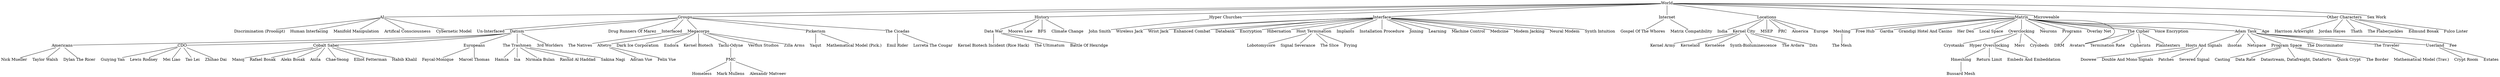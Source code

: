 strict graph {
    overlap=false;
    node [shape=plain];

    "World" -- "AI" -- "Artifical Consciousness";
    "World" -- "AI" -- "Cybernetic Model";
    "World" -- "AI" -- "Discrimination (Proompt)";
    "World" -- "AI" -- "Human Interfacing";
    "World" -- "AI" -- "Manifold Manipulation";
    "World" -- "AI" -- "Manifold Manipulation";
    "World" -- "AI";
    "World" -- "Groups" -- "Datism" -- "3rd Worlders";
    "World" -- "Groups" -- "Datism" -- "Americans" -- "Dylan The Ricer";
    "World" -- "Groups" -- "Datism" -- "Americans" -- "Nick Mueller";
    "World" -- "Groups" -- "Datism" -- "Americans" -- "Taylor Walsh";
    "World" -- "Groups" -- "Datism" -- "Americans";
    "World" -- "Groups" -- "Datism" -- "CDO" -- "Guiying Yan";
    "World" -- "Groups" -- "Datism" -- "CDO" -- "Lewis Rodney";
    "World" -- "Groups" -- "Datism" -- "CDO" -- "Mei Liao";
    "World" -- "Groups" -- "Datism" -- "CDO" -- "Tao Lei";
    "World" -- "Groups" -- "Datism" -- "CDO" -- "Zhihao Dai";
    "World" -- "Groups" -- "Datism" -- "CDO";
    "World" -- "Groups" -- "Datism" -- "Cobalt Saber" -- "Aleks Bosak";
    "World" -- "Groups" -- "Datism" -- "Cobalt Saber" -- "Anita";
    "World" -- "Groups" -- "Datism" -- "Cobalt Saber" -- "Chae-Yeong";
    "World" -- "Groups" -- "Datism" -- "Cobalt Saber" -- "Elliot Fetterman";
    "World" -- "Groups" -- "Datism" -- "Cobalt Saber" -- "Habib Khalil";
    "World" -- "Groups" -- "Datism" -- "Cobalt Saber" -- "Manoj";
    "World" -- "Groups" -- "Datism" -- "Cobalt Saber" -- "Rafael Bosak";
    "World" -- "Groups" -- "Datism" -- "Cobalt Saber";
    "World" -- "Groups" -- "Datism" -- "Europeans" -- "Faycal-Monique";
    "World" -- "Groups" -- "Datism" -- "Europeans" -- "Marcel Thomas";
    "World" -- "Groups" -- "Datism" -- "Europeans";
    "World" -- "Groups" -- "Datism" -- "The Trashmen" -- "Hamza";
    "World" -- "Groups" -- "Datism" -- "The Trashmen" -- "Ina";
    "World" -- "Groups" -- "Datism" -- "The Trashmen" -- "Nirmala Bulan";
    "World" -- "Groups" -- "Datism" -- "The Trashmen" -- "Rashid Al Haddad";
    "World" -- "Groups" -- "Datism" -- "The Trashmen" -- "Sakina Nagi";
    "World" -- "Groups" -- "Datism" -- "The Trashmen";
    "World" -- "Groups" -- "Datism";
    "World" -- "Groups" -- "Drug Runners Of Marez";
    "World" -- "Groups" -- "Interfaced" -- "The Natives";
    "World" -- "Groups" -- "Interfaced";
    "World" -- "Groups" -- "Megacorps" -- "Altetro" -- "Adrian Vue";
    "World" -- "Groups" -- "Megacorps" -- "Altetro" -- "Felix Vue";
    "World" -- "Groups" -- "Megacorps" -- "Altetro";
    "World" -- "Groups" -- "Megacorps" -- "Dark Ice Corporation";
    "World" -- "Groups" -- "Megacorps" -- "Endora";
    "World" -- "Groups" -- "Megacorps" -- "Kernel Biotech";
    "World" -- "Groups" -- "Megacorps" -- "Tachi-Odyne" -- "PMC" -- "Alexandr Matveev";
    "World" -- "Groups" -- "Megacorps" -- "Tachi-Odyne" -- "PMC" -- "Homeless";
    "World" -- "Groups" -- "Megacorps" -- "Tachi-Odyne" -- "PMC" -- "Mark Mullens";
    "World" -- "Groups" -- "Megacorps" -- "Tachi-Odyne" -- "PMC";
    "World" -- "Groups" -- "Megacorps" -- "Tachi-Odyne";
    "World" -- "Groups" -- "Megacorps" -- "Verflux Studios";
    "World" -- "Groups" -- "Megacorps" -- "Zilla Arms";
    "World" -- "Groups" -- "Megacorps";
    "World" -- "Groups" -- "Pickerism" -- "Mathematical Model (Pick.)";
    "World" -- "Groups" -- "Pickerism" -- "Yaqut";
    "World" -- "Groups" -- "Pickerism";
    "World" -- "Groups" -- "The Cicadas";
    "World" -- "Groups" -- "The Cicadas" -- "Lorreta The Cougar";
    "World" -- "Groups" -- "The Cicadas" -- "Emil Rider";
    "World" -- "Groups" -- "Un-Interfaced";
    "World" -- "Groups";
    "World" -- "History" -- "BFS";
    "World" -- "History" -- "Climate Change";
    "World" -- "History" -- "Data War" -- "Battle Of Hexridge";
    "World" -- "History" -- "Data War" -- "Kernel Biotech Incident (Rice Hack)";
    "World" -- "History" -- "Data War" -- "The Ultimatum";
    "World" -- "History" -- "Data War";
    "World" -- "History" -- "Moores Law";
    "World" -- "History";
    "World" -- "Hyper Churches" -- "John Smith";
    "World" -- "Hyper Churches";
    "World" -- "Interface" -- "Enhanced Combat";
    "World" -- "Interface" -- "Databank";
    "World" -- "Interface" -- "Encryption";
    "World" -- "Interface" -- "Hibernation";
    "World" -- "Interface" -- "Host Termination" -- "Frying";
    "World" -- "Interface" -- "Host Termination" -- "Lobotomycore";
    "World" -- "Interface" -- "Host Termination" -- "Signal Severance";
    "World" -- "Interface" -- "Host Termination" -- "The Slice";
    "World" -- "Interface" -- "Host Termination";
    "World" -- "Interface" -- "Implants";
    "World" -- "Interface" -- "Installation Procedure";
    "World" -- "Interface" -- "Joining";
    "World" -- "Interface" -- "Learning";
    "World" -- "Interface" -- "Machine Control";
    "World" -- "Interface" -- "Medicine";
    "World" -- "Interface" -- "Modem Jacking";
    "World" -- "Interface" -- "Neural Modem";
    "World" -- "Interface" -- "Synth Intuition";
    "World" -- "Interface" -- "Wireless Jack";
    "World" -- "Interface" -- "Wrist Jack";
    "World" -- "Interface";
    "World" -- "Internet" -- "Gospel Of The Whores";
    "World" -- "Internet" -- "Matrix Compatibility";
    "World" -- "Internet";
    "World" -- "Locations" -- "America";
    "World" -- "Locations" -- "Europe";
    "World" -- "Locations" -- "India";
    "World" -- "Locations" -- "Kernel City" -- "Dits";
    "World" -- "Locations" -- "Kernel City" -- "Kernel Army";
    "World" -- "Locations" -- "Kernel City" -- "Kernelaid";
    "World" -- "Locations" -- "Kernel City" -- "Kernelese";
    "World" -- "Locations" -- "Kernel City" -- "Synth-Bioluminescence";
    "World" -- "Locations" -- "Kernel City" -- "The Ardara";
    "World" -- "Locations" -- "Kernel City";
    "World" -- "Locations" -- "MSEP";
    "World" -- "Locations" -- "PRC";
    "World" -- "Locations";
    "World" -- "Matrix" -- "Adam Task" -- "Fee";
    "World" -- "Matrix" -- "Adam Task" -- "Hosts And Signals" -- "Doowee";
    "World" -- "Matrix" -- "Adam Task" -- "Hosts And Signals" -- "Double And Mono Signals";
    "World" -- "Matrix" -- "Adam Task" -- "Hosts And Signals" -- "Patches";
    "World" -- "Matrix" -- "Adam Task" -- "Hosts And Signals" -- "Severed Signal";
    "World" -- "Matrix" -- "Adam Task" -- "Hosts And Signals";
    "World" -- "Matrix" -- "Adam Task" -- "ihsotas";
    "World" -- "Matrix" -- "Adam Task" -- "Netspace";
    "World" -- "Matrix" -- "Adam Task" -- "Program Space" -- "Casting";
    "World" -- "Matrix" -- "Adam Task" -- "Program Space" -- "Data Rate";
    "World" -- "Matrix" -- "Adam Task" -- "Program Space" -- "Datastream, Datafreight, Dataforts";
    "World" -- "Matrix" -- "Adam Task" -- "Program Space" -- "Quick Crypt";
    "World" -- "Matrix" -- "Adam Task" -- "Program Space" -- "The Border";
    "World" -- "Matrix" -- "Adam Task" -- "Program Space";
    "World" -- "Matrix" -- "Adam Task" -- "The Discriminator";
    "World" -- "Matrix" -- "Adam Task" -- "The Traveler" -- "Mathematical Model (Trav.)";
    "World" -- "Matrix" -- "Adam Task" -- "The Traveler";
    "World" -- "Matrix" -- "Adam Task" -- "Userland" -- "Crypt Room";
    "World" -- "Matrix" -- "Adam Task" -- "Userland" -- "Estates";
    "World" -- "Matrix" -- "Adam Task" -- "Userland";
    "World" -- "Matrix" -- "Adam Task";
    "World" -- "Matrix" -- "Age";
    "World" -- "Matrix" -- "Avatars";
    "World" -- "Matrix" -- "Free Hub";
    "World" -- "Matrix" -- "Gardia";
    "World" -- "Matrix" -- "Grandigi Hotel And Casino";
    "World" -- "Matrix" -- "Her Den";
    "World" -- "Matrix" -- "Local Space";
    "World" -- "Matrix" -- "Meshing" -- "The Mesh";
    "World" -- "Matrix" -- "Meshing";
    "World" -- "Matrix" -- "Neurons";
    "World" -- "Matrix" -- "Overclocking" -- "Cryobeds";
    "World" -- "Matrix" -- "Overclocking" -- "Cryotanks";
    "World" -- "Matrix" -- "Overclocking" -- "Hyper Overclocking" -- "Embeds And Embeddation";
    "World" -- "Matrix" -- "Overclocking" -- "Hyper Overclocking" -- "Hmeshing" -- "Bussard Mesh";
    "World" -- "Matrix" -- "Overclocking" -- "Hyper Overclocking" -- "Hmeshing";
    "World" -- "Matrix" -- "Overclocking" -- "Hyper Overclocking" -- "Return Limit";
    "World" -- "Matrix" -- "Overclocking" -- "Hyper Overclocking";
    "World" -- "Matrix" -- "Overclocking" -- "Merc";
    "World" -- "Matrix" -- "Overclocking";
    "World" -- "Matrix" -- "Overlay Net";
    "World" -- "Matrix" -- "Programs" -- "DRM";
    "World" -- "Matrix" -- "Programs";
    "World" -- "Matrix" -- "The Cipher" -- "Avatars";
    "World" -- "Matrix" -- "The Cipher" -- "Cipherists";
    "World" -- "Matrix" -- "The Cipher" -- "Plaintexters";
    "World" -- "Matrix" -- "The Cipher" -- "Termination Rate";
    "World" -- "Matrix" -- "The Cipher";
    "World" -- "Matrix" -- "Voice Encryption";
    "World" -- "Matrix";
    "World" -- "Microweable";
    "World" -- "Other Characters" -- "Edmund Bosak";
    "World" -- "Other Characters" -- "Fulco Lister";
    "World" -- "Other Characters" -- "Harrison Arkwright";
    "World" -- "Other Characters" -- "Jordan Hayes";
    "World" -- "Other Characters" -- "Thath";
    "World" -- "Other Characters" -- "The Flaberjackles";
    "World" -- "Sex Work";
}